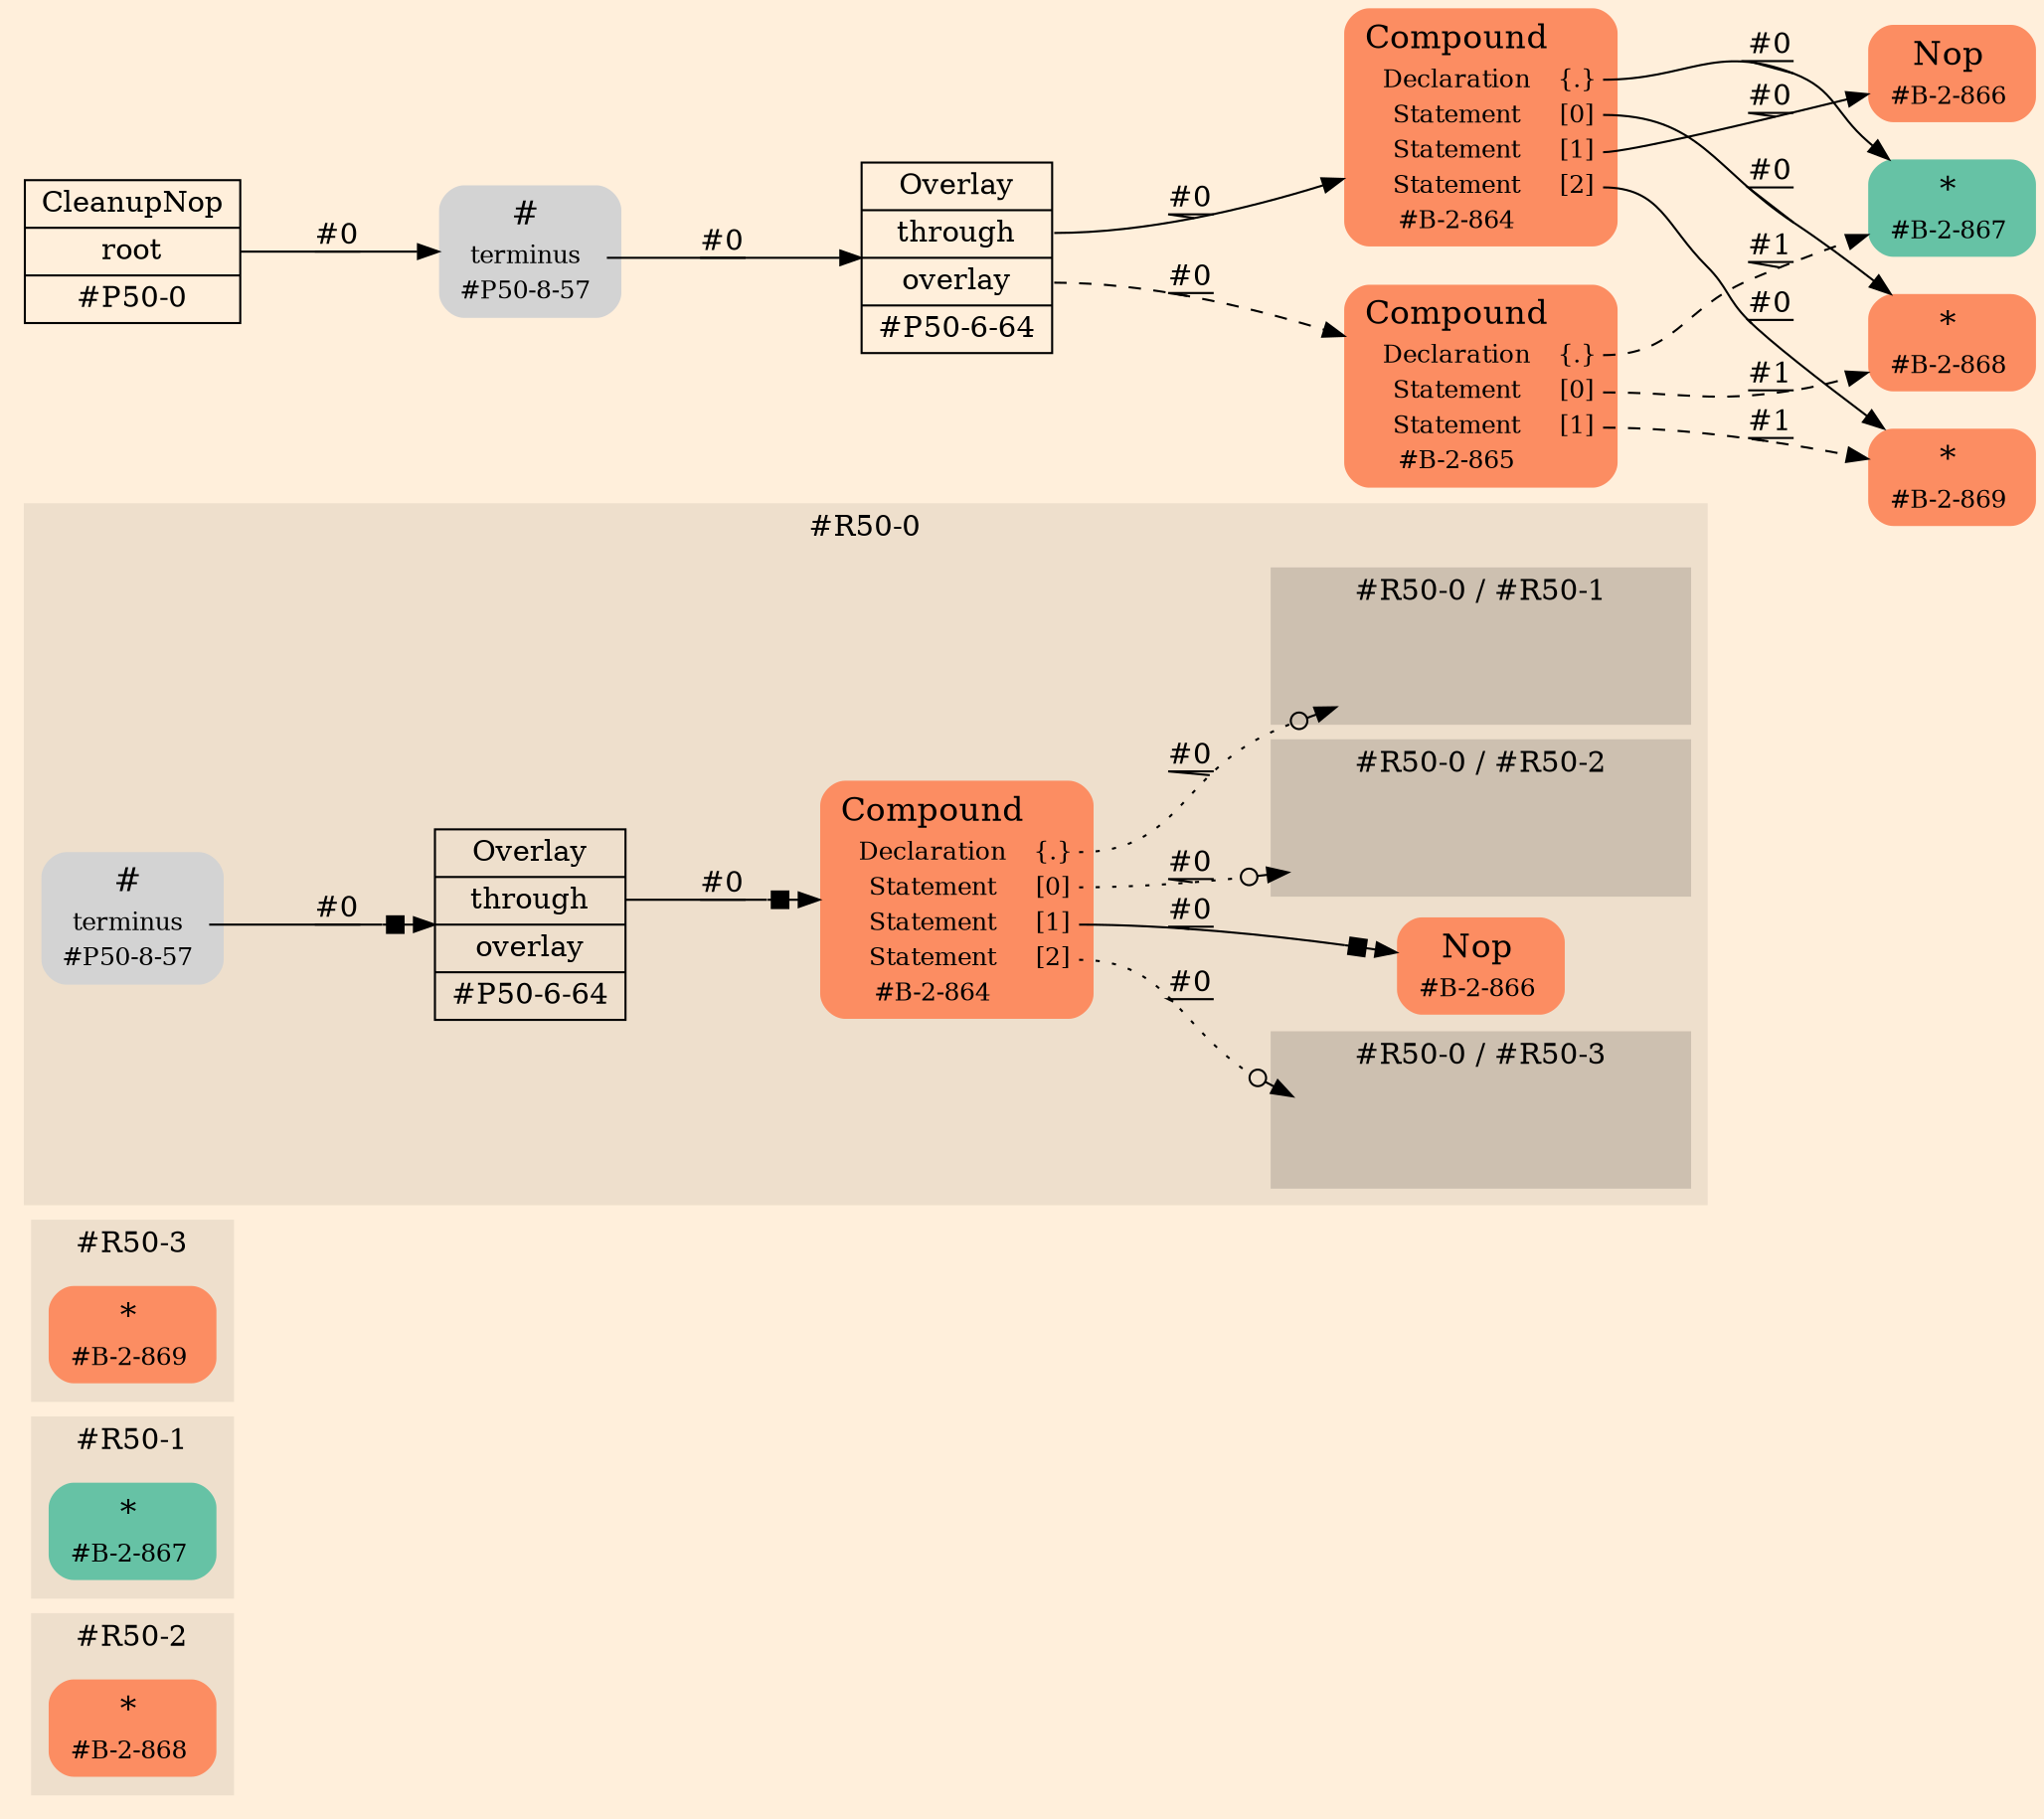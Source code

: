 digraph Inferno {
graph [
    rankdir = "LR"
    ranksep = 1.0
    size = "14,20"
    bgcolor = antiquewhite1
    color = black
    fontcolor = black
];
node [
];

// -------------------- figure #R50-2 --------------------
subgraph "cluster#R50-2" {
    label = "#R50-2"
    style = "filled"
    color = antiquewhite2
    "#R50-2 / #B-2-868" [
        shape = "plaintext"
        fillcolor = "/set28/2"
        label = <<TABLE BORDER="0" CELLBORDER="0" CELLSPACING="0">
         <TR><TD><FONT POINT-SIZE="16.0">*</FONT></TD><TD></TD></TR>
         <TR><TD>#B-2-868</TD><TD PORT="port0"></TD></TR>
        </TABLE>>
        style = "rounded,filled"
        fontsize = "12"
    ];
    
}


// -------------------- figure #R50-1 --------------------
subgraph "cluster#R50-1" {
    label = "#R50-1"
    style = "filled"
    color = antiquewhite2
    "#R50-1 / #B-2-867" [
        shape = "plaintext"
        fillcolor = "/set28/1"
        label = <<TABLE BORDER="0" CELLBORDER="0" CELLSPACING="0">
         <TR><TD><FONT POINT-SIZE="16.0">*</FONT></TD><TD></TD></TR>
         <TR><TD>#B-2-867</TD><TD PORT="port0"></TD></TR>
        </TABLE>>
        style = "rounded,filled"
        fontsize = "12"
    ];
    
}


// -------------------- figure #R50-3 --------------------
subgraph "cluster#R50-3" {
    label = "#R50-3"
    style = "filled"
    color = antiquewhite2
    "#R50-3 / #B-2-869" [
        shape = "plaintext"
        fillcolor = "/set28/2"
        label = <<TABLE BORDER="0" CELLBORDER="0" CELLSPACING="0">
         <TR><TD><FONT POINT-SIZE="16.0">*</FONT></TD><TD></TD></TR>
         <TR><TD>#B-2-869</TD><TD PORT="port0"></TD></TR>
        </TABLE>>
        style = "rounded,filled"
        fontsize = "12"
    ];
    
}


// -------------------- figure #R50-0 --------------------
subgraph "cluster#R50-0" {
    label = "#R50-0"
    style = "filled"
    color = antiquewhite2
    "#R50-0 / #B-2-866" [
        shape = "plaintext"
        fillcolor = "/set28/2"
        label = <<TABLE BORDER="0" CELLBORDER="0" CELLSPACING="0">
         <TR><TD><FONT POINT-SIZE="16.0">Nop</FONT></TD><TD></TD></TR>
         <TR><TD>#B-2-866</TD><TD PORT="port0"></TD></TR>
        </TABLE>>
        style = "rounded,filled"
        fontsize = "12"
    ];
    
    "#R50-0 / #B-2-864" [
        shape = "plaintext"
        fillcolor = "/set28/2"
        label = <<TABLE BORDER="0" CELLBORDER="0" CELLSPACING="0">
         <TR><TD><FONT POINT-SIZE="16.0">Compound</FONT></TD><TD></TD></TR>
         <TR><TD>Declaration</TD><TD PORT="port0">{.}</TD></TR>
         <TR><TD>Statement</TD><TD PORT="port1">[0]</TD></TR>
         <TR><TD>Statement</TD><TD PORT="port2">[1]</TD></TR>
         <TR><TD>Statement</TD><TD PORT="port3">[2]</TD></TR>
         <TR><TD>#B-2-864</TD><TD PORT="port4"></TD></TR>
        </TABLE>>
        style = "rounded,filled"
        fontsize = "12"
    ];
    
    "#R50-0 / #P50-8-57" [
        shape = "plaintext"
        label = <<TABLE BORDER="0" CELLBORDER="0" CELLSPACING="0">
         <TR><TD><FONT POINT-SIZE="16.0">#</FONT></TD><TD></TD></TR>
         <TR><TD>terminus</TD><TD PORT="port0"></TD></TR>
         <TR><TD>#P50-8-57</TD><TD PORT="port1"></TD></TR>
        </TABLE>>
        style = "rounded,filled"
        fontsize = "12"
    ];
    
    "#R50-0 / #P50-6-64" [
        shape = "record"
        fillcolor = antiquewhite2
        label = "<fixed> Overlay | <port0> through | <port1> overlay | <port2> #P50-6-64"
        style = "filled"
        fontsize = "14"
        color = black
        fontcolor = black
    ];
    
    subgraph "cluster#R50-0 / #R50-3" {
        label = "#R50-0 / #R50-3"
        style = "filled"
        color = antiquewhite3
        "#R50-0 / #0 / #B-2-869" [
            shape = "none"
            style = "invisible"
        ];
        
    }
    
    subgraph "cluster#R50-0 / #R50-1" {
        label = "#R50-0 / #R50-1"
        style = "filled"
        color = antiquewhite3
        "#R50-0 / #0 / #B-2-867" [
            shape = "none"
            style = "invisible"
        ];
        
    }
    
    subgraph "cluster#R50-0 / #R50-2" {
        label = "#R50-0 / #R50-2"
        style = "filled"
        color = antiquewhite3
        "#R50-0 / #0 / #B-2-868" [
            shape = "none"
            style = "invisible"
        ];
        
    }
    
}


// -------------------- transformation figure --------------------
"CR#P50-0" [
    shape = "record"
    fillcolor = antiquewhite1
    label = "<fixed> CleanupNop | <port0> root | <port1> #P50-0"
    style = "filled"
    fontsize = "14"
    color = black
    fontcolor = black
];

"#P50-8-57" [
    shape = "plaintext"
    label = <<TABLE BORDER="0" CELLBORDER="0" CELLSPACING="0">
     <TR><TD><FONT POINT-SIZE="16.0">#</FONT></TD><TD></TD></TR>
     <TR><TD>terminus</TD><TD PORT="port0"></TD></TR>
     <TR><TD>#P50-8-57</TD><TD PORT="port1"></TD></TR>
    </TABLE>>
    style = "rounded,filled"
    fontsize = "12"
];

"#P50-6-64" [
    shape = "record"
    fillcolor = antiquewhite1
    label = "<fixed> Overlay | <port0> through | <port1> overlay | <port2> #P50-6-64"
    style = "filled"
    fontsize = "14"
    color = black
    fontcolor = black
];

"#B-2-864" [
    shape = "plaintext"
    fillcolor = "/set28/2"
    label = <<TABLE BORDER="0" CELLBORDER="0" CELLSPACING="0">
     <TR><TD><FONT POINT-SIZE="16.0">Compound</FONT></TD><TD></TD></TR>
     <TR><TD>Declaration</TD><TD PORT="port0">{.}</TD></TR>
     <TR><TD>Statement</TD><TD PORT="port1">[0]</TD></TR>
     <TR><TD>Statement</TD><TD PORT="port2">[1]</TD></TR>
     <TR><TD>Statement</TD><TD PORT="port3">[2]</TD></TR>
     <TR><TD>#B-2-864</TD><TD PORT="port4"></TD></TR>
    </TABLE>>
    style = "rounded,filled"
    fontsize = "12"
];

"#B-2-867" [
    shape = "plaintext"
    fillcolor = "/set28/1"
    label = <<TABLE BORDER="0" CELLBORDER="0" CELLSPACING="0">
     <TR><TD><FONT POINT-SIZE="16.0">*</FONT></TD><TD></TD></TR>
     <TR><TD>#B-2-867</TD><TD PORT="port0"></TD></TR>
    </TABLE>>
    style = "rounded,filled"
    fontsize = "12"
];

"#B-2-868" [
    shape = "plaintext"
    fillcolor = "/set28/2"
    label = <<TABLE BORDER="0" CELLBORDER="0" CELLSPACING="0">
     <TR><TD><FONT POINT-SIZE="16.0">*</FONT></TD><TD></TD></TR>
     <TR><TD>#B-2-868</TD><TD PORT="port0"></TD></TR>
    </TABLE>>
    style = "rounded,filled"
    fontsize = "12"
];

"#B-2-866" [
    shape = "plaintext"
    fillcolor = "/set28/2"
    label = <<TABLE BORDER="0" CELLBORDER="0" CELLSPACING="0">
     <TR><TD><FONT POINT-SIZE="16.0">Nop</FONT></TD><TD></TD></TR>
     <TR><TD>#B-2-866</TD><TD PORT="port0"></TD></TR>
    </TABLE>>
    style = "rounded,filled"
    fontsize = "12"
];

"#B-2-869" [
    shape = "plaintext"
    fillcolor = "/set28/2"
    label = <<TABLE BORDER="0" CELLBORDER="0" CELLSPACING="0">
     <TR><TD><FONT POINT-SIZE="16.0">*</FONT></TD><TD></TD></TR>
     <TR><TD>#B-2-869</TD><TD PORT="port0"></TD></TR>
    </TABLE>>
    style = "rounded,filled"
    fontsize = "12"
];

"#B-2-865" [
    shape = "plaintext"
    fillcolor = "/set28/2"
    label = <<TABLE BORDER="0" CELLBORDER="0" CELLSPACING="0">
     <TR><TD><FONT POINT-SIZE="16.0">Compound</FONT></TD><TD></TD></TR>
     <TR><TD>Declaration</TD><TD PORT="port0">{.}</TD></TR>
     <TR><TD>Statement</TD><TD PORT="port1">[0]</TD></TR>
     <TR><TD>Statement</TD><TD PORT="port2">[1]</TD></TR>
     <TR><TD>#B-2-865</TD><TD PORT="port3"></TD></TR>
    </TABLE>>
    style = "rounded,filled"
    fontsize = "12"
];


// -------------------- links --------------------
// links for block CR#P50-0
"CR#P50-0":port0 -> "#P50-8-57" [
    style="solid"
    label = "#0"
    decorate = true
    color = black
    fontcolor = black
];

// links for block #P50-8-57
"#P50-8-57":port0 -> "#P50-6-64" [
    style="solid"
    label = "#0"
    decorate = true
    color = black
    fontcolor = black
];

// links for block #P50-6-64
"#P50-6-64":port0 -> "#B-2-864" [
    style="solid"
    label = "#0"
    decorate = true
    color = black
    fontcolor = black
];

"#P50-6-64":port1 -> "#B-2-865" [
    style="dashed"
    label = "#0"
    decorate = true
    color = black
    fontcolor = black
];

// links for block #B-2-864
"#B-2-864":port0 -> "#B-2-867" [
    style="solid"
    label = "#0"
    decorate = true
    color = black
    fontcolor = black
];

"#B-2-864":port1 -> "#B-2-868" [
    style="solid"
    label = "#0"
    decorate = true
    color = black
    fontcolor = black
];

"#B-2-864":port2 -> "#B-2-866" [
    style="solid"
    label = "#0"
    decorate = true
    color = black
    fontcolor = black
];

"#B-2-864":port3 -> "#B-2-869" [
    style="solid"
    label = "#0"
    decorate = true
    color = black
    fontcolor = black
];

// links for block #B-2-867
// links for block #B-2-868
// links for block #B-2-866
// links for block #B-2-869
// links for block #B-2-865
"#B-2-865":port0 -> "#B-2-867" [
    style="dashed"
    label = "#1"
    decorate = true
    color = black
    fontcolor = black
];

"#B-2-865":port1 -> "#B-2-868" [
    style="dashed"
    label = "#1"
    decorate = true
    color = black
    fontcolor = black
];

"#B-2-865":port2 -> "#B-2-869" [
    style="dashed"
    label = "#1"
    decorate = true
    color = black
    fontcolor = black
];

// links for block #R50-0 / #B-2-866
// links for block #R50-0 / #B-2-864
"#R50-0 / #B-2-864":port0 -> "#R50-0 / #0 / #B-2-867" [
    style="dotted"
    arrowhead="normalnoneodot"
    label = "#0"
    decorate = true
    color = black
    fontcolor = black
];

"#R50-0 / #B-2-864":port1 -> "#R50-0 / #0 / #B-2-868" [
    style="dotted"
    arrowhead="normalnoneodot"
    label = "#0"
    decorate = true
    color = black
    fontcolor = black
];

"#R50-0 / #B-2-864":port2 -> "#R50-0 / #B-2-866" [
    style="solid"
    arrowhead="normalnonebox"
    label = "#0"
    decorate = true
    color = black
    fontcolor = black
];

"#R50-0 / #B-2-864":port3 -> "#R50-0 / #0 / #B-2-869" [
    style="dotted"
    arrowhead="normalnoneodot"
    label = "#0"
    decorate = true
    color = black
    fontcolor = black
];

// links for block #R50-0 / #P50-8-57
"#R50-0 / #P50-8-57":port0 -> "#R50-0 / #P50-6-64" [
    style="solid"
    arrowhead="normalnonebox"
    label = "#0"
    decorate = true
    color = black
    fontcolor = black
];

// links for block #R50-0 / #P50-6-64
"#R50-0 / #P50-6-64":port0 -> "#R50-0 / #B-2-864" [
    style="solid"
    arrowhead="normalnonebox"
    label = "#0"
    decorate = true
    color = black
    fontcolor = black
];

// links for block #R50-0 / #0 / #B-2-869
// links for block #R50-0 / #0 / #B-2-867
// links for block #R50-0 / #0 / #B-2-868
// links for block #R50-3 / #B-2-869
// links for block #R50-1 / #B-2-867
// links for block #R50-2 / #B-2-868
}
